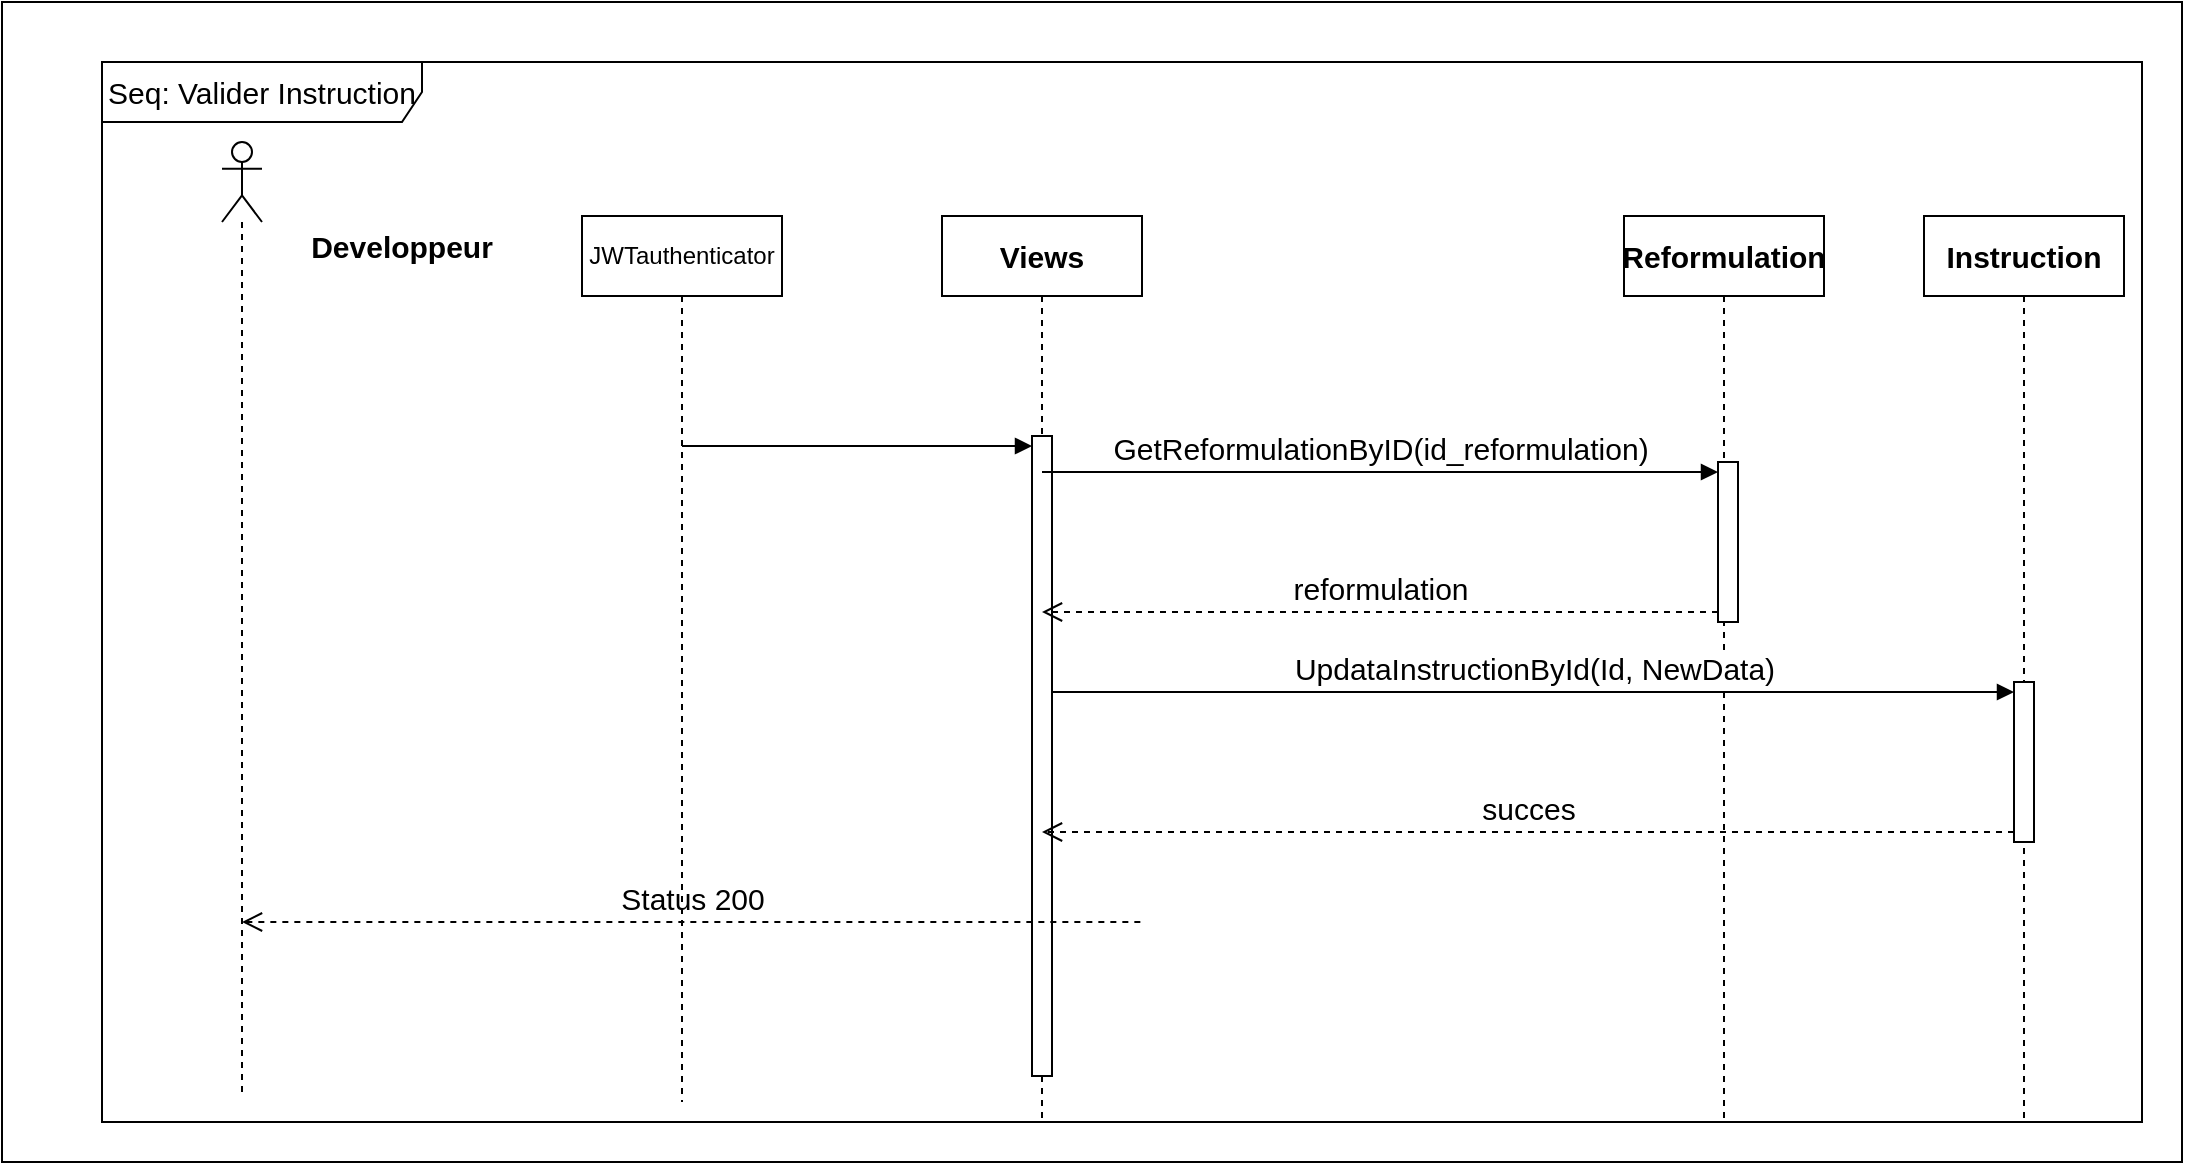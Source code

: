 <mxfile version="24.8.3">
  <diagram name="Page-1" id="K8ZZ-9xjgpRWjNTjmY1s">
    <mxGraphModel dx="880" dy="468" grid="1" gridSize="10" guides="1" tooltips="1" connect="1" arrows="1" fold="1" page="1" pageScale="1" pageWidth="3300" pageHeight="4681" math="0" shadow="0">
      <root>
        <mxCell id="0" />
        <mxCell id="1" parent="0" />
        <mxCell id="Pz0wNZ6N-7INPNuhXWgC-19" value="" style="rounded=0;whiteSpace=wrap;html=1;" parent="1" vertex="1">
          <mxGeometry x="100" y="40" width="1090" height="580" as="geometry" />
        </mxCell>
        <mxCell id="Pz0wNZ6N-7INPNuhXWgC-23" value="&lt;font style=&quot;font-size: 15px;&quot;&gt;&lt;b&gt;Views&lt;/b&gt;&lt;/font&gt;" style="shape=umlLifeline;perimeter=lifelinePerimeter;whiteSpace=wrap;html=1;container=1;dropTarget=0;collapsible=0;recursiveResize=0;outlineConnect=0;portConstraint=eastwest;newEdgeStyle={&quot;curved&quot;:0,&quot;rounded&quot;:0};" parent="1" vertex="1">
          <mxGeometry x="570" y="147" width="100" height="453" as="geometry" />
        </mxCell>
        <mxCell id="Pz0wNZ6N-7INPNuhXWgC-24" value="" style="html=1;points=[[0,0,0,0,5],[0,1,0,0,-5],[1,0,0,0,5],[1,1,0,0,-5]];perimeter=orthogonalPerimeter;outlineConnect=0;targetShapes=umlLifeline;portConstraint=eastwest;newEdgeStyle={&quot;curved&quot;:0,&quot;rounded&quot;:0};" parent="Pz0wNZ6N-7INPNuhXWgC-23" vertex="1">
          <mxGeometry x="45" y="110" width="10" height="320" as="geometry" />
        </mxCell>
        <mxCell id="Pz0wNZ6N-7INPNuhXWgC-25" value="&lt;font style=&quot;font-size: 15px;&quot;&gt;&lt;b&gt;Reformulation&lt;/b&gt;&lt;/font&gt;" style="shape=umlLifeline;perimeter=lifelinePerimeter;whiteSpace=wrap;html=1;container=1;dropTarget=0;collapsible=0;recursiveResize=0;outlineConnect=0;portConstraint=eastwest;newEdgeStyle={&quot;curved&quot;:0,&quot;rounded&quot;:0};" parent="1" vertex="1">
          <mxGeometry x="911" y="147" width="100" height="453" as="geometry" />
        </mxCell>
        <mxCell id="Pz0wNZ6N-7INPNuhXWgC-26" value="" style="html=1;points=[[0,0,0,0,5],[0,1,0,0,-5],[1,0,0,0,5],[1,1,0,0,-5]];perimeter=orthogonalPerimeter;outlineConnect=0;targetShapes=umlLifeline;portConstraint=eastwest;newEdgeStyle={&quot;curved&quot;:0,&quot;rounded&quot;:0};" parent="Pz0wNZ6N-7INPNuhXWgC-25" vertex="1">
          <mxGeometry x="47" y="123" width="10" height="80" as="geometry" />
        </mxCell>
        <mxCell id="Pz0wNZ6N-7INPNuhXWgC-27" value="&lt;font style=&quot;font-size: 15px;&quot;&gt;&lt;b&gt;Instruction&lt;/b&gt;&lt;/font&gt;" style="shape=umlLifeline;perimeter=lifelinePerimeter;whiteSpace=wrap;html=1;container=1;dropTarget=0;collapsible=0;recursiveResize=0;outlineConnect=0;portConstraint=eastwest;newEdgeStyle={&quot;curved&quot;:0,&quot;rounded&quot;:0};" parent="1" vertex="1">
          <mxGeometry x="1061" y="147" width="100" height="453" as="geometry" />
        </mxCell>
        <mxCell id="Pz0wNZ6N-7INPNuhXWgC-28" value="" style="html=1;points=[[0,0,0,0,5],[0,1,0,0,-5],[1,0,0,0,5],[1,1,0,0,-5]];perimeter=orthogonalPerimeter;outlineConnect=0;targetShapes=umlLifeline;portConstraint=eastwest;newEdgeStyle={&quot;curved&quot;:0,&quot;rounded&quot;:0};" parent="Pz0wNZ6N-7INPNuhXWgC-27" vertex="1">
          <mxGeometry x="45" y="233" width="10" height="80" as="geometry" />
        </mxCell>
        <mxCell id="Pz0wNZ6N-7INPNuhXWgC-31" value="" style="html=1;verticalAlign=bottom;endArrow=block;curved=0;rounded=0;entryX=0;entryY=0;entryDx=0;entryDy=5;" parent="1" source="MEcTk-LkE_1O9W0r3m3p-1" target="Pz0wNZ6N-7INPNuhXWgC-24" edge="1">
          <mxGeometry x="0.002" relative="1" as="geometry">
            <mxPoint x="350.5" y="262" as="sourcePoint" />
            <mxPoint as="offset" />
          </mxGeometry>
        </mxCell>
        <mxCell id="Pz0wNZ6N-7INPNuhXWgC-32" value="&lt;font style=&quot;font-size: 15px;&quot;&gt;Status 200&lt;/font&gt;" style="html=1;verticalAlign=bottom;endArrow=open;dashed=1;endSize=8;curved=0;rounded=0;exitX=0;exitY=1;exitDx=0;exitDy=-5;" parent="1" target="Pz0wNZ6N-7INPNuhXWgC-20" edge="1">
          <mxGeometry relative="1" as="geometry">
            <mxPoint x="356" y="500.0" as="targetPoint" />
            <mxPoint x="669.17" y="500.0" as="sourcePoint" />
          </mxGeometry>
        </mxCell>
        <mxCell id="Pz0wNZ6N-7INPNuhXWgC-33" value="&lt;font style=&quot;font-size: 15px;&quot;&gt;GetReformulationByID(id_reformulation)&lt;/font&gt;" style="html=1;verticalAlign=bottom;endArrow=block;curved=0;rounded=0;entryX=0;entryY=0;entryDx=0;entryDy=5;" parent="1" source="Pz0wNZ6N-7INPNuhXWgC-23" target="Pz0wNZ6N-7INPNuhXWgC-26" edge="1">
          <mxGeometry relative="1" as="geometry">
            <mxPoint x="820" y="275" as="sourcePoint" />
          </mxGeometry>
        </mxCell>
        <mxCell id="Pz0wNZ6N-7INPNuhXWgC-34" value="&lt;font style=&quot;font-size: 15px;&quot;&gt;reformulation&lt;/font&gt;" style="html=1;verticalAlign=bottom;endArrow=open;dashed=1;endSize=8;curved=0;rounded=0;exitX=0;exitY=1;exitDx=0;exitDy=-5;" parent="1" source="Pz0wNZ6N-7INPNuhXWgC-26" target="Pz0wNZ6N-7INPNuhXWgC-23" edge="1">
          <mxGeometry relative="1" as="geometry">
            <mxPoint x="820" y="345" as="targetPoint" />
          </mxGeometry>
        </mxCell>
        <mxCell id="Pz0wNZ6N-7INPNuhXWgC-35" value="&lt;font style=&quot;font-size: 15px;&quot;&gt;UpdataInstructionById(Id, NewData)&lt;/font&gt;" style="html=1;verticalAlign=bottom;endArrow=block;curved=0;rounded=0;entryX=0;entryY=0;entryDx=0;entryDy=5;" parent="1" source="Pz0wNZ6N-7INPNuhXWgC-24" target="Pz0wNZ6N-7INPNuhXWgC-28" edge="1">
          <mxGeometry relative="1" as="geometry">
            <mxPoint x="600" y="345" as="sourcePoint" />
          </mxGeometry>
        </mxCell>
        <mxCell id="Pz0wNZ6N-7INPNuhXWgC-36" value="&lt;font style=&quot;font-size: 15px;&quot;&gt;succes&lt;/font&gt;" style="html=1;verticalAlign=bottom;endArrow=open;dashed=1;endSize=8;curved=0;rounded=0;exitX=0;exitY=1;exitDx=0;exitDy=-5;" parent="1" source="Pz0wNZ6N-7INPNuhXWgC-28" target="Pz0wNZ6N-7INPNuhXWgC-23" edge="1">
          <mxGeometry relative="1" as="geometry">
            <mxPoint x="600" y="415" as="targetPoint" />
          </mxGeometry>
        </mxCell>
        <mxCell id="Pz0wNZ6N-7INPNuhXWgC-37" value="&lt;font style=&quot;font-size: 15px;&quot;&gt;Seq: Valider Instruction&lt;/font&gt;" style="shape=umlFrame;whiteSpace=wrap;html=1;pointerEvents=0;recursiveResize=0;container=1;collapsible=0;width=160;" parent="1" vertex="1">
          <mxGeometry x="150" y="70" width="1020" height="530" as="geometry" />
        </mxCell>
        <mxCell id="Pz0wNZ6N-7INPNuhXWgC-20" value="" style="shape=umlLifeline;perimeter=lifelinePerimeter;whiteSpace=wrap;html=1;container=1;dropTarget=0;collapsible=0;recursiveResize=0;outlineConnect=0;portConstraint=eastwest;newEdgeStyle={&quot;curved&quot;:0,&quot;rounded&quot;:0};participant=umlActor;" parent="Pz0wNZ6N-7INPNuhXWgC-37" vertex="1">
          <mxGeometry x="60" y="40" width="20" height="478" as="geometry" />
        </mxCell>
        <mxCell id="8XyAbyhBh-sy9a6bDNWG-1" value="&lt;b&gt;&lt;font style=&quot;font-size: 15px;&quot;&gt;Developpeur&lt;/font&gt;&lt;/b&gt;" style="text;html=1;align=center;verticalAlign=middle;whiteSpace=wrap;rounded=0;" parent="Pz0wNZ6N-7INPNuhXWgC-37" vertex="1">
          <mxGeometry x="120" y="77" width="60" height="30" as="geometry" />
        </mxCell>
        <mxCell id="MEcTk-LkE_1O9W0r3m3p-1" value="JWTauthenticator" style="shape=umlLifeline;perimeter=lifelinePerimeter;whiteSpace=wrap;html=1;container=1;dropTarget=0;collapsible=0;recursiveResize=0;outlineConnect=0;portConstraint=eastwest;newEdgeStyle={&quot;curved&quot;:0,&quot;rounded&quot;:0};" vertex="1" parent="1">
          <mxGeometry x="390" y="147" width="100" height="443" as="geometry" />
        </mxCell>
      </root>
    </mxGraphModel>
  </diagram>
</mxfile>
